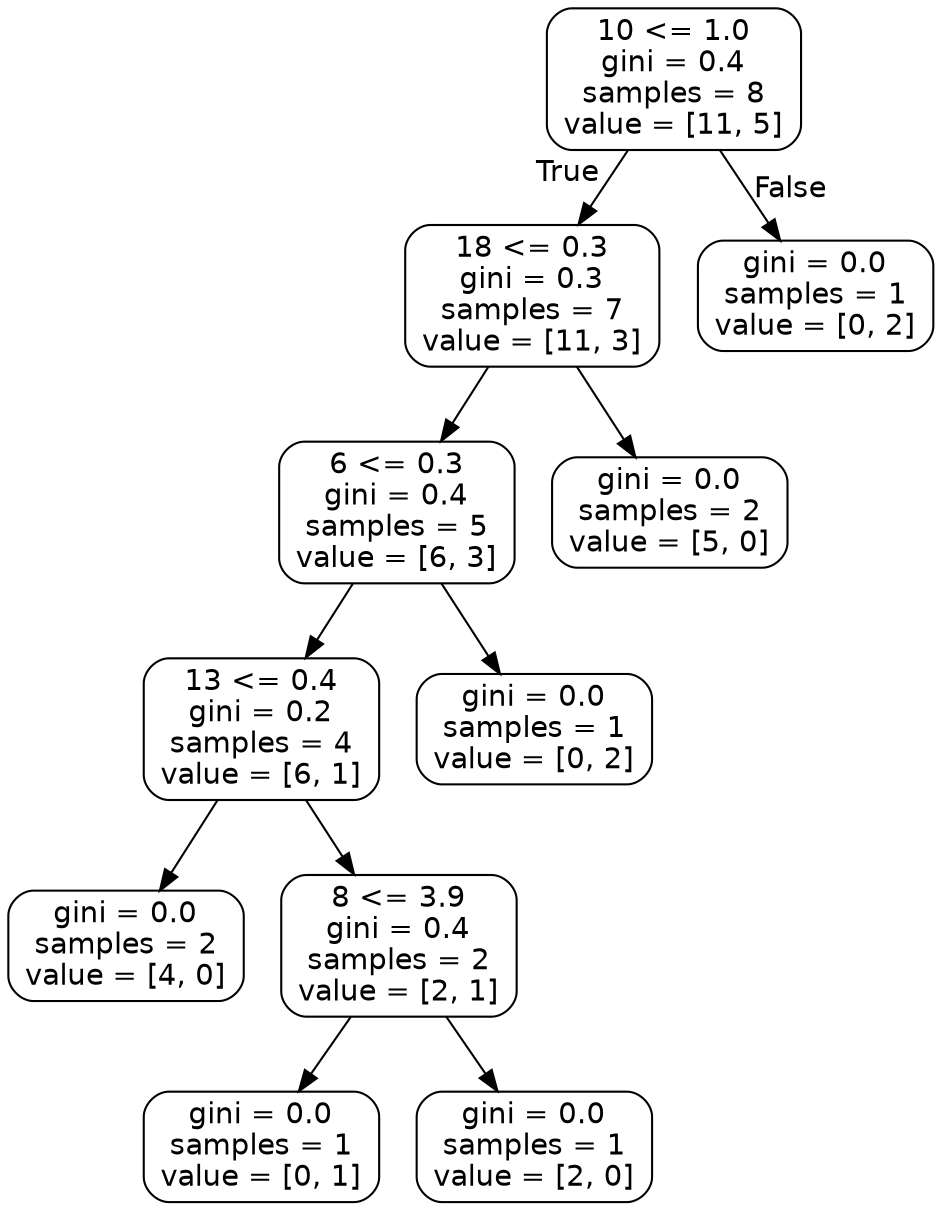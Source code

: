 digraph Tree {
node [shape=box, style="rounded", color="black", fontname=helvetica] ;
edge [fontname=helvetica] ;
0 [label="10 <= 1.0\ngini = 0.4\nsamples = 8\nvalue = [11, 5]"] ;
1 [label="18 <= 0.3\ngini = 0.3\nsamples = 7\nvalue = [11, 3]"] ;
0 -> 1 [labeldistance=2.5, labelangle=45, headlabel="True"] ;
2 [label="6 <= 0.3\ngini = 0.4\nsamples = 5\nvalue = [6, 3]"] ;
1 -> 2 ;
3 [label="13 <= 0.4\ngini = 0.2\nsamples = 4\nvalue = [6, 1]"] ;
2 -> 3 ;
4 [label="gini = 0.0\nsamples = 2\nvalue = [4, 0]"] ;
3 -> 4 ;
5 [label="8 <= 3.9\ngini = 0.4\nsamples = 2\nvalue = [2, 1]"] ;
3 -> 5 ;
6 [label="gini = 0.0\nsamples = 1\nvalue = [0, 1]"] ;
5 -> 6 ;
7 [label="gini = 0.0\nsamples = 1\nvalue = [2, 0]"] ;
5 -> 7 ;
8 [label="gini = 0.0\nsamples = 1\nvalue = [0, 2]"] ;
2 -> 8 ;
9 [label="gini = 0.0\nsamples = 2\nvalue = [5, 0]"] ;
1 -> 9 ;
10 [label="gini = 0.0\nsamples = 1\nvalue = [0, 2]"] ;
0 -> 10 [labeldistance=2.5, labelangle=-45, headlabel="False"] ;
}